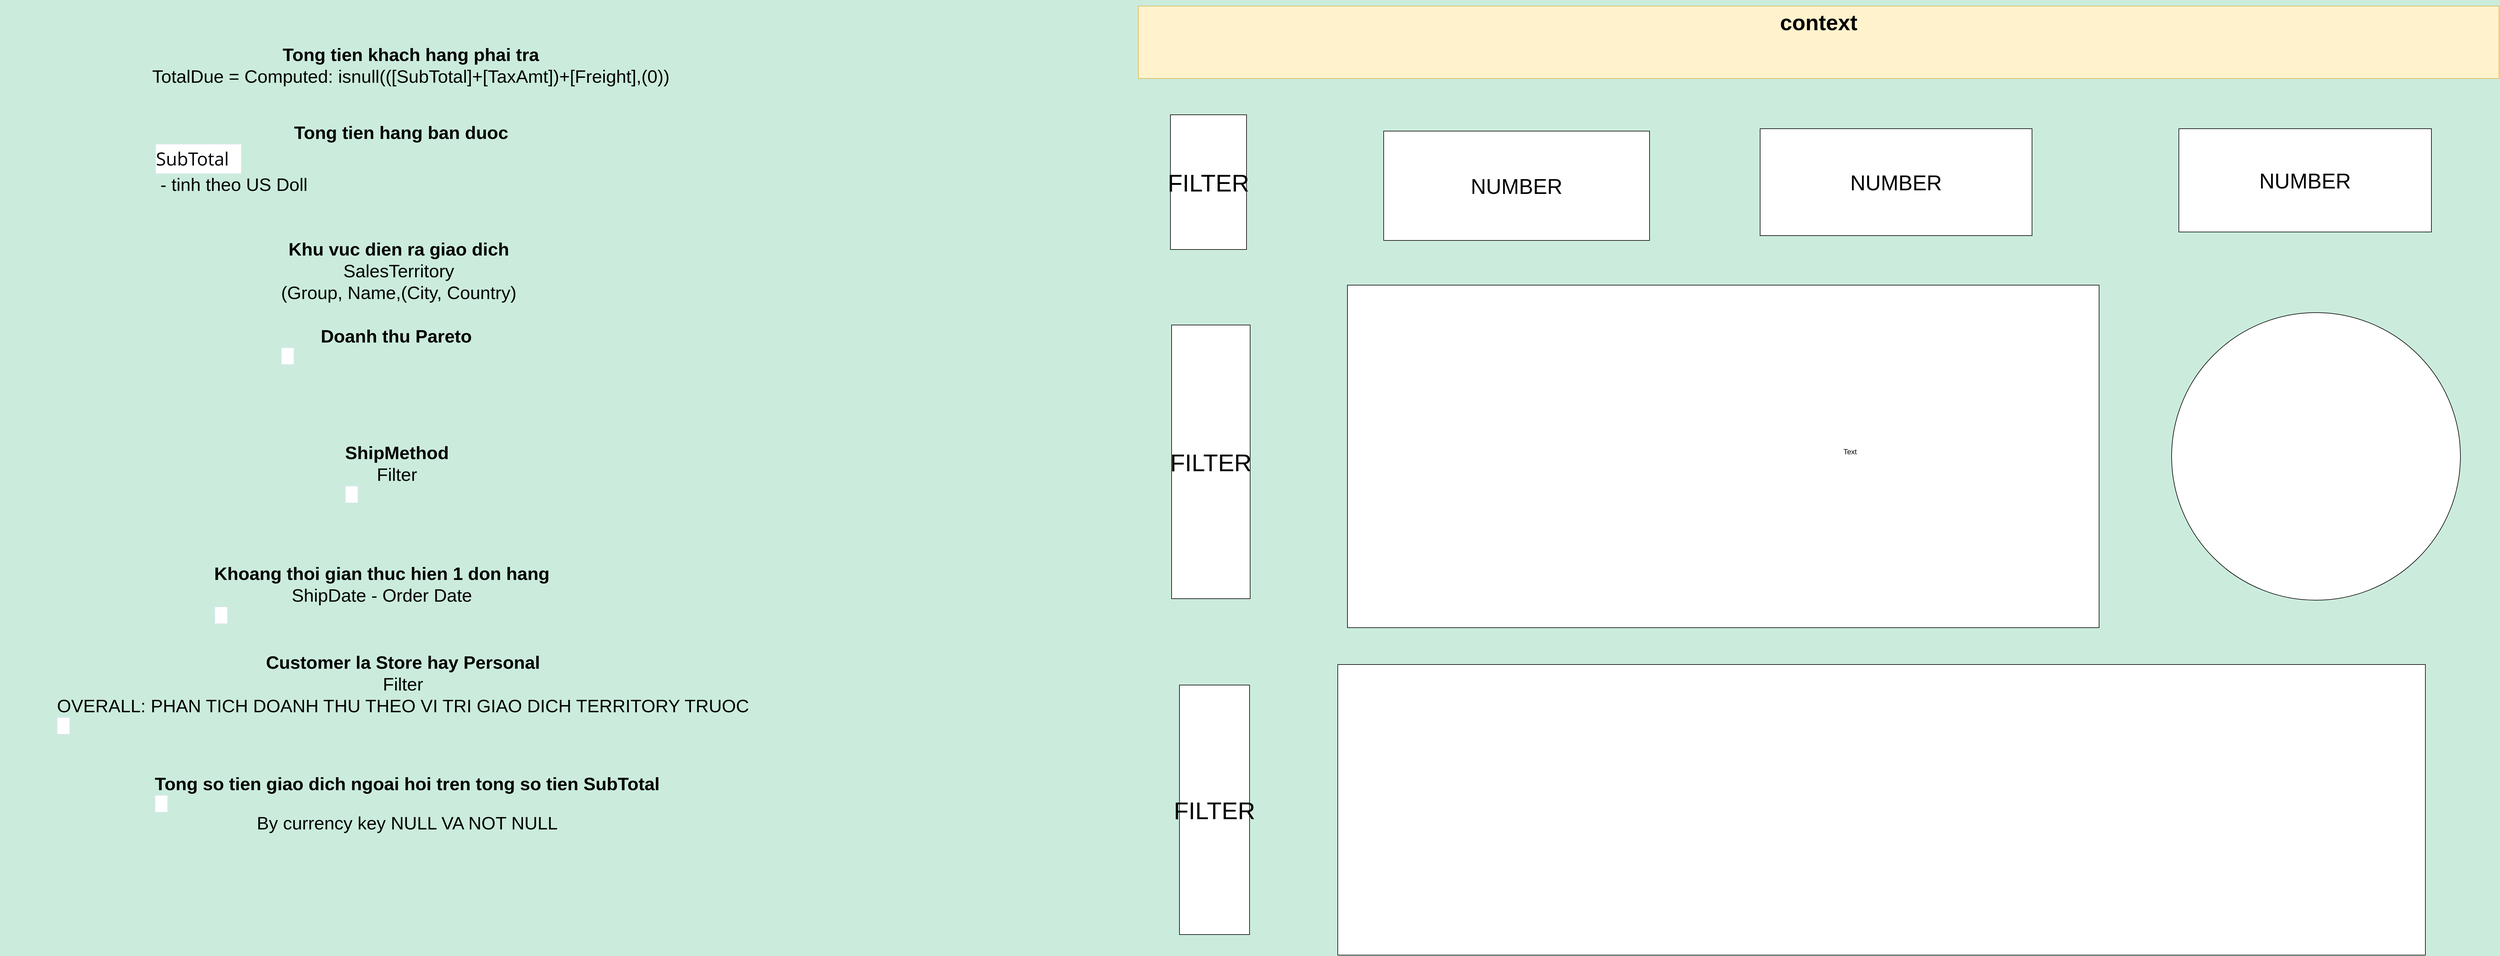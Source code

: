 <mxfile version="21.1.1" type="github">
  <diagram name="Page-1" id="phBHD3n9DO_iW6N9X3no">
    <mxGraphModel dx="5793" dy="1895" grid="0" gridSize="10" guides="1" tooltips="1" connect="1" arrows="1" fold="1" page="1" pageScale="1" pageWidth="2336" pageHeight="1654" background="#cbecdc" math="0" shadow="0">
      <root>
        <mxCell id="0" />
        <mxCell id="1" parent="0" />
        <mxCell id="Lst6nKIbEpCmuowGOIWR-2" value="" style="rounded=0;whiteSpace=wrap;html=1;" vertex="1" parent="1">
          <mxGeometry x="388" y="499" width="1244" height="567" as="geometry" />
        </mxCell>
        <mxCell id="Lst6nKIbEpCmuowGOIWR-4" value="" style="rounded=0;whiteSpace=wrap;html=1;" vertex="1" parent="1">
          <mxGeometry x="372" y="1127" width="1800" height="481" as="geometry" />
        </mxCell>
        <mxCell id="Lst6nKIbEpCmuowGOIWR-7" value="&lt;font style=&quot;font-size: 40px;&quot;&gt;FILTER&lt;/font&gt;" style="rounded=0;whiteSpace=wrap;html=1;" vertex="1" parent="1">
          <mxGeometry x="97" y="565" width="130" height="453" as="geometry" />
        </mxCell>
        <mxCell id="Lst6nKIbEpCmuowGOIWR-8" value="&lt;font style=&quot;font-size: 40px;&quot;&gt;FILTER&lt;/font&gt;" style="rounded=0;whiteSpace=wrap;html=1;" vertex="1" parent="1">
          <mxGeometry x="110" y="1161" width="116" height="413" as="geometry" />
        </mxCell>
        <mxCell id="Lst6nKIbEpCmuowGOIWR-9" value="" style="ellipse;whiteSpace=wrap;html=1;" vertex="1" parent="1">
          <mxGeometry x="1752" y="544.5" width="478" height="476" as="geometry" />
        </mxCell>
        <mxCell id="Lst6nKIbEpCmuowGOIWR-10" value="&lt;font style=&quot;font-size: 35px;&quot;&gt;NUMBER&lt;/font&gt;" style="rounded=0;whiteSpace=wrap;html=1;" vertex="1" parent="1">
          <mxGeometry x="448" y="244" width="440" height="181" as="geometry" />
        </mxCell>
        <mxCell id="Lst6nKIbEpCmuowGOIWR-13" value="&lt;font style=&quot;font-size: 35px;&quot;&gt;NUMBER&lt;/font&gt;" style="rounded=0;whiteSpace=wrap;html=1;" vertex="1" parent="1">
          <mxGeometry x="1071" y="240" width="450" height="177" as="geometry" />
        </mxCell>
        <mxCell id="Lst6nKIbEpCmuowGOIWR-14" value="&lt;font style=&quot;font-size: 35px;&quot;&gt;NUMBER&lt;/font&gt;" style="rounded=0;whiteSpace=wrap;html=1;" vertex="1" parent="1">
          <mxGeometry x="1764" y="240" width="418" height="171" as="geometry" />
        </mxCell>
        <mxCell id="Lst6nKIbEpCmuowGOIWR-15" value="&lt;font style=&quot;font-size: 40px;&quot;&gt;FILTER&lt;/font&gt;" style="rounded=0;whiteSpace=wrap;html=1;" vertex="1" parent="1">
          <mxGeometry x="95" y="217" width="126" height="223" as="geometry" />
        </mxCell>
        <mxCell id="Lst6nKIbEpCmuowGOIWR-16" value="&lt;h1&gt;&lt;font style=&quot;font-size: 36px;&quot;&gt;context&lt;/font&gt;&lt;/h1&gt;" style="text;html=1;strokeColor=#d6b656;fillColor=#fff2cc;spacing=5;spacingTop=-20;whiteSpace=wrap;overflow=hidden;rounded=0;align=center;" vertex="1" parent="1">
          <mxGeometry x="42" y="37" width="2252" height="120" as="geometry" />
        </mxCell>
        <mxCell id="Lst6nKIbEpCmuowGOIWR-17" value="Text" style="text;html=1;strokeColor=none;fillColor=none;align=center;verticalAlign=middle;whiteSpace=wrap;rounded=0;" vertex="1" parent="1">
          <mxGeometry x="1190" y="760" width="60" height="30" as="geometry" />
        </mxCell>
        <mxCell id="Lst6nKIbEpCmuowGOIWR-18" value="&lt;font style=&quot;font-size: 30px;&quot;&gt;&lt;font style=&quot;font-size: 30px;&quot;&gt;&lt;b&gt;Tong tien khach hang phai tra&lt;br&gt;&lt;/b&gt;TotalDue =&amp;nbsp;&lt;/font&gt;Computed: isnull(([SubTotal]+[TaxAmt])+[Freight],(0))&lt;/font&gt;" style="text;html=1;strokeColor=none;fillColor=none;align=center;verticalAlign=middle;whiteSpace=wrap;rounded=0;strokeWidth=28;" vertex="1" parent="1">
          <mxGeometry x="-1794" y="79" width="1264" height="112" as="geometry" />
        </mxCell>
        <mxCell id="Lst6nKIbEpCmuowGOIWR-19" value="&lt;font style=&quot;font-size: 30px;&quot;&gt;&lt;font style=&quot;font-size: 30px;&quot;&gt;&lt;b&gt;Tong tien hang ban duoc&lt;/b&gt;&lt;br&gt;&lt;table style=&quot;margin: 0px; padding: 0px; max-width: 100%; text-align: left; table-layout: auto; border-collapse: collapse; border-spacing: 0px; border: 1px solid rgb(219, 227, 243); font-size: 13px; font-family: &amp;quot;Open Sans&amp;quot;, &amp;quot;Segoe UI&amp;quot;, Arial; background-color: rgb(255, 255, 255);&quot; class=&quot;table&quot;&gt;&lt;tbody style=&quot;margin: 0px; padding: 0px; box-sizing: border-box;&quot;&gt;&lt;tr style=&quot;margin: 0px; padding: 0px; box-sizing: border-box;&quot;&gt;&lt;td style=&quot;margin: 0px; padding: 6px 20px 6px 0px; box-sizing: border-box; border-top: 1px solid rgb(219, 227, 243); border-bottom: 1px solid rgb(219, 227, 243); overflow: hidden; min-width: 20px; vertical-align: top;&quot; rel=&quot;column-full-name&quot;&gt;&lt;font style=&quot;font-size: 30px;&quot;&gt;SubTotal&lt;/font&gt;&lt;/td&gt;&lt;/tr&gt;&lt;/tbody&gt;&lt;/table&gt;&amp;nbsp;- tinh theo US Dollar (da duoc convert neu co currency khac)&lt;/font&gt;&lt;/font&gt;" style="text;html=1;strokeColor=none;fillColor=none;align=center;verticalAlign=middle;whiteSpace=wrap;rounded=0;strokeWidth=28;" vertex="1" parent="1">
          <mxGeometry x="-1810" y="240" width="1264" height="97" as="geometry" />
        </mxCell>
        <mxCell id="Lst6nKIbEpCmuowGOIWR-20" value="&lt;font style=&quot;font-size: 30px;&quot;&gt;&lt;font style=&quot;font-size: 30px;&quot;&gt;&lt;b&gt;Khu vuc dien ra giao dich&lt;br&gt;&lt;/b&gt;SalesTerritory&lt;br&gt;(Group, Name,(City, Country)&lt;br&gt;&lt;br&gt;&lt;b&gt;Doanh thu Pareto&amp;nbsp;&lt;/b&gt;&lt;br&gt;&lt;table style=&quot;margin: 0px; padding: 0px; max-width: 100%; text-align: left; table-layout: auto; border-collapse: collapse; border-spacing: 0px; border: 1px solid rgb(219, 227, 243); font-size: 13px; font-family: &amp;quot;Open Sans&amp;quot;, &amp;quot;Segoe UI&amp;quot;, Arial; background-color: rgb(255, 255, 255);&quot; class=&quot;table&quot;&gt;&lt;tbody style=&quot;margin: 0px; padding: 0px; box-sizing: border-box;&quot;&gt;&lt;tr style=&quot;margin: 0px; padding: 0px; box-sizing: border-box;&quot;&gt;&lt;td style=&quot;margin: 0px; padding: 6px 20px 6px 0px; box-sizing: border-box; border-top: 1px solid rgb(219, 227, 243); border-bottom: 1px solid rgb(219, 227, 243); overflow: hidden; min-width: 20px; vertical-align: top;&quot; rel=&quot;column-full-name&quot;&gt;&lt;br&gt;&lt;/td&gt;&lt;/tr&gt;&lt;/tbody&gt;&lt;/table&gt;&lt;/font&gt;&lt;/font&gt;" style="text;html=1;strokeColor=none;fillColor=none;align=center;verticalAlign=middle;whiteSpace=wrap;rounded=0;strokeWidth=28;" vertex="1" parent="1">
          <mxGeometry x="-1814" y="470" width="1264" height="112" as="geometry" />
        </mxCell>
        <mxCell id="Lst6nKIbEpCmuowGOIWR-21" value="&lt;font style=&quot;font-size: 30px;&quot;&gt;&lt;font style=&quot;font-size: 30px;&quot;&gt;&lt;b&gt;ShipMethod&lt;br&gt;&lt;/b&gt;Filter&lt;br&gt;&lt;table style=&quot;margin: 0px; padding: 0px; max-width: 100%; text-align: left; table-layout: auto; border-collapse: collapse; border-spacing: 0px; border: 1px solid rgb(219, 227, 243); font-size: 13px; font-family: &amp;quot;Open Sans&amp;quot;, &amp;quot;Segoe UI&amp;quot;, Arial; background-color: rgb(255, 255, 255);&quot; class=&quot;table&quot;&gt;&lt;tbody style=&quot;margin: 0px; padding: 0px; box-sizing: border-box;&quot;&gt;&lt;tr style=&quot;margin: 0px; padding: 0px; box-sizing: border-box;&quot;&gt;&lt;td style=&quot;margin: 0px; padding: 6px 20px 6px 0px; box-sizing: border-box; border-top: 1px solid rgb(219, 227, 243); border-bottom: 1px solid rgb(219, 227, 243); overflow: hidden; min-width: 20px; vertical-align: top;&quot; rel=&quot;column-full-name&quot;&gt;&lt;br&gt;&lt;/td&gt;&lt;/tr&gt;&lt;/tbody&gt;&lt;/table&gt;&lt;/font&gt;&lt;/font&gt;" style="text;html=1;strokeColor=none;fillColor=none;align=center;verticalAlign=middle;whiteSpace=wrap;rounded=0;strokeWidth=28;" vertex="1" parent="1">
          <mxGeometry x="-1817" y="768" width="1264" height="82" as="geometry" />
        </mxCell>
        <mxCell id="Lst6nKIbEpCmuowGOIWR-22" value="&lt;font style=&quot;font-size: 30px;&quot;&gt;&lt;font style=&quot;font-size: 30px;&quot;&gt;&lt;b&gt;Khoang thoi gian thuc hien 1 don hang&lt;br&gt;&lt;/b&gt;ShipDate - Order Date&lt;br&gt;&lt;table style=&quot;margin: 0px; padding: 0px; max-width: 100%; text-align: left; table-layout: auto; border-collapse: collapse; border-spacing: 0px; border: 1px solid rgb(219, 227, 243); font-size: 13px; font-family: &amp;quot;Open Sans&amp;quot;, &amp;quot;Segoe UI&amp;quot;, Arial; background-color: rgb(255, 255, 255);&quot; class=&quot;table&quot;&gt;&lt;tbody style=&quot;margin: 0px; padding: 0px; box-sizing: border-box;&quot;&gt;&lt;tr style=&quot;margin: 0px; padding: 0px; box-sizing: border-box;&quot;&gt;&lt;td style=&quot;margin: 0px; padding: 6px 20px 6px 0px; box-sizing: border-box; border-top: 1px solid rgb(219, 227, 243); border-bottom: 1px solid rgb(219, 227, 243); overflow: hidden; min-width: 20px; vertical-align: top;&quot; rel=&quot;column-full-name&quot;&gt;&lt;br&gt;&lt;/td&gt;&lt;/tr&gt;&lt;/tbody&gt;&lt;/table&gt;&lt;/font&gt;&lt;/font&gt;" style="text;html=1;strokeColor=none;fillColor=none;align=center;verticalAlign=middle;whiteSpace=wrap;rounded=0;strokeWidth=28;" vertex="1" parent="1">
          <mxGeometry x="-1842" y="968" width="1264" height="82" as="geometry" />
        </mxCell>
        <mxCell id="Lst6nKIbEpCmuowGOIWR-23" value="&lt;font style=&quot;font-size: 30px;&quot;&gt;&lt;font style=&quot;font-size: 30px;&quot;&gt;&lt;b&gt;Customer la Store hay Personal&lt;br&gt;&lt;/b&gt;Filter&lt;br&gt;OVERALL: PHAN TICH DOANH THU THEO VI TRI GIAO DICH TERRITORY TRUOC&lt;br&gt;&lt;table style=&quot;margin: 0px; padding: 0px; max-width: 100%; text-align: left; table-layout: auto; border-collapse: collapse; border-spacing: 0px; border: 1px solid rgb(219, 227, 243); font-size: 13px; font-family: &amp;quot;Open Sans&amp;quot;, &amp;quot;Segoe UI&amp;quot;, Arial; background-color: rgb(255, 255, 255);&quot; class=&quot;table&quot;&gt;&lt;tbody style=&quot;margin: 0px; padding: 0px; box-sizing: border-box;&quot;&gt;&lt;tr style=&quot;margin: 0px; padding: 0px; box-sizing: border-box;&quot;&gt;&lt;td style=&quot;margin: 0px; padding: 6px 20px 6px 0px; box-sizing: border-box; border-top: 1px solid rgb(219, 227, 243); border-bottom: 1px solid rgb(219, 227, 243); overflow: hidden; min-width: 20px; vertical-align: top;&quot; rel=&quot;column-full-name&quot;&gt;&lt;br&gt;&lt;/td&gt;&lt;/tr&gt;&lt;/tbody&gt;&lt;/table&gt;&lt;br&gt;&lt;/font&gt;&lt;/font&gt;" style="text;html=1;strokeColor=none;fillColor=none;align=center;verticalAlign=middle;whiteSpace=wrap;rounded=0;strokeWidth=28;" vertex="1" parent="1">
          <mxGeometry x="-1807" y="1151" width="1264" height="82" as="geometry" />
        </mxCell>
        <mxCell id="Lst6nKIbEpCmuowGOIWR-24" value="&lt;font style=&quot;font-size: 30px;&quot;&gt;&lt;font style=&quot;font-size: 30px;&quot;&gt;&lt;b&gt;Tong so tien giao dich ngoai hoi tren tong so tien SubTotal&lt;/b&gt;&lt;br&gt;&lt;table style=&quot;margin: 0px; padding: 0px; max-width: 100%; text-align: left; table-layout: auto; border-collapse: collapse; border-spacing: 0px; border: 1px solid rgb(219, 227, 243); font-size: 13px; font-family: &amp;quot;Open Sans&amp;quot;, &amp;quot;Segoe UI&amp;quot;, Arial; background-color: rgb(255, 255, 255);&quot; class=&quot;table&quot;&gt;&lt;tbody style=&quot;margin: 0px; padding: 0px; box-sizing: border-box;&quot;&gt;&lt;tr style=&quot;margin: 0px; padding: 0px; box-sizing: border-box;&quot;&gt;&lt;td style=&quot;margin: 0px; padding: 6px 20px 6px 0px; box-sizing: border-box; border-top: 1px solid rgb(219, 227, 243); border-bottom: 1px solid rgb(219, 227, 243); overflow: hidden; min-width: 20px; vertical-align: top;&quot; rel=&quot;column-full-name&quot;&gt;&lt;br&gt;&lt;/td&gt;&lt;/tr&gt;&lt;/tbody&gt;&lt;/table&gt;By currency key NULL VA NOT NULL&lt;br&gt;&lt;/font&gt;&lt;/font&gt;" style="text;html=1;strokeColor=none;fillColor=none;align=center;verticalAlign=middle;whiteSpace=wrap;rounded=0;strokeWidth=28;" vertex="1" parent="1">
          <mxGeometry x="-1800" y="1316" width="1264" height="82" as="geometry" />
        </mxCell>
      </root>
    </mxGraphModel>
  </diagram>
</mxfile>
